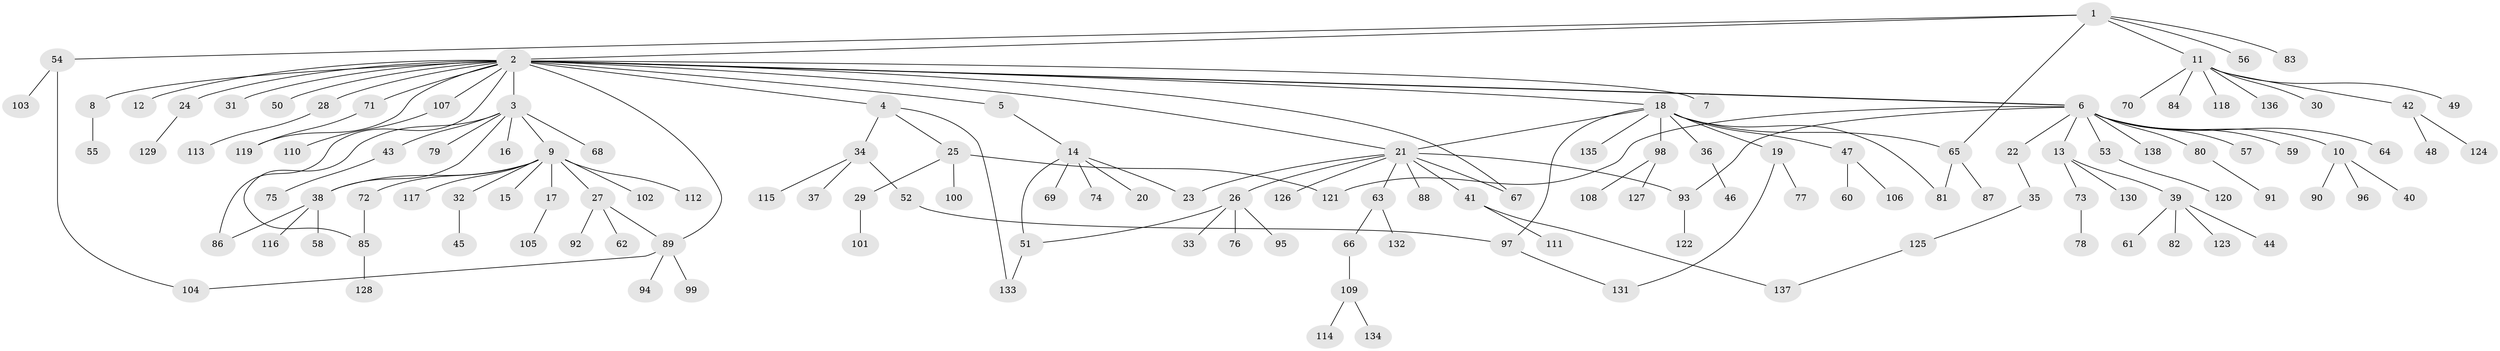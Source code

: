 // coarse degree distribution, {4: 0.05357142857142857, 14: 0.017857142857142856, 5: 0.017857142857142856, 7: 0.03571428571428571, 2: 0.3392857142857143, 1: 0.35714285714285715, 3: 0.14285714285714285, 9: 0.017857142857142856, 8: 0.017857142857142856}
// Generated by graph-tools (version 1.1) at 2025/50/03/04/25 22:50:35]
// undirected, 138 vertices, 156 edges
graph export_dot {
  node [color=gray90,style=filled];
  1;
  2;
  3;
  4;
  5;
  6;
  7;
  8;
  9;
  10;
  11;
  12;
  13;
  14;
  15;
  16;
  17;
  18;
  19;
  20;
  21;
  22;
  23;
  24;
  25;
  26;
  27;
  28;
  29;
  30;
  31;
  32;
  33;
  34;
  35;
  36;
  37;
  38;
  39;
  40;
  41;
  42;
  43;
  44;
  45;
  46;
  47;
  48;
  49;
  50;
  51;
  52;
  53;
  54;
  55;
  56;
  57;
  58;
  59;
  60;
  61;
  62;
  63;
  64;
  65;
  66;
  67;
  68;
  69;
  70;
  71;
  72;
  73;
  74;
  75;
  76;
  77;
  78;
  79;
  80;
  81;
  82;
  83;
  84;
  85;
  86;
  87;
  88;
  89;
  90;
  91;
  92;
  93;
  94;
  95;
  96;
  97;
  98;
  99;
  100;
  101;
  102;
  103;
  104;
  105;
  106;
  107;
  108;
  109;
  110;
  111;
  112;
  113;
  114;
  115;
  116;
  117;
  118;
  119;
  120;
  121;
  122;
  123;
  124;
  125;
  126;
  127;
  128;
  129;
  130;
  131;
  132;
  133;
  134;
  135;
  136;
  137;
  138;
  1 -- 2;
  1 -- 11;
  1 -- 54;
  1 -- 56;
  1 -- 65;
  1 -- 83;
  2 -- 3;
  2 -- 4;
  2 -- 5;
  2 -- 6;
  2 -- 6;
  2 -- 7;
  2 -- 8;
  2 -- 12;
  2 -- 18;
  2 -- 21;
  2 -- 24;
  2 -- 28;
  2 -- 31;
  2 -- 50;
  2 -- 67;
  2 -- 71;
  2 -- 86;
  2 -- 89;
  2 -- 107;
  2 -- 119;
  3 -- 9;
  3 -- 16;
  3 -- 38;
  3 -- 43;
  3 -- 68;
  3 -- 79;
  3 -- 85;
  4 -- 25;
  4 -- 34;
  4 -- 133;
  5 -- 14;
  6 -- 10;
  6 -- 13;
  6 -- 22;
  6 -- 53;
  6 -- 57;
  6 -- 59;
  6 -- 64;
  6 -- 80;
  6 -- 93;
  6 -- 121;
  6 -- 138;
  8 -- 55;
  9 -- 15;
  9 -- 17;
  9 -- 27;
  9 -- 32;
  9 -- 38;
  9 -- 72;
  9 -- 102;
  9 -- 112;
  9 -- 117;
  10 -- 40;
  10 -- 90;
  10 -- 96;
  11 -- 30;
  11 -- 42;
  11 -- 49;
  11 -- 70;
  11 -- 84;
  11 -- 118;
  11 -- 136;
  13 -- 39;
  13 -- 73;
  13 -- 130;
  14 -- 20;
  14 -- 23;
  14 -- 51;
  14 -- 69;
  14 -- 74;
  17 -- 105;
  18 -- 19;
  18 -- 21;
  18 -- 36;
  18 -- 47;
  18 -- 65;
  18 -- 81;
  18 -- 97;
  18 -- 98;
  18 -- 135;
  19 -- 77;
  19 -- 131;
  21 -- 23;
  21 -- 26;
  21 -- 41;
  21 -- 63;
  21 -- 67;
  21 -- 88;
  21 -- 93;
  21 -- 126;
  22 -- 35;
  24 -- 129;
  25 -- 29;
  25 -- 100;
  25 -- 121;
  26 -- 33;
  26 -- 51;
  26 -- 76;
  26 -- 95;
  27 -- 62;
  27 -- 89;
  27 -- 92;
  28 -- 113;
  29 -- 101;
  32 -- 45;
  34 -- 37;
  34 -- 52;
  34 -- 115;
  35 -- 125;
  36 -- 46;
  38 -- 58;
  38 -- 86;
  38 -- 116;
  39 -- 44;
  39 -- 61;
  39 -- 82;
  39 -- 123;
  41 -- 111;
  41 -- 137;
  42 -- 48;
  42 -- 124;
  43 -- 75;
  47 -- 60;
  47 -- 106;
  51 -- 133;
  52 -- 97;
  53 -- 120;
  54 -- 103;
  54 -- 104;
  63 -- 66;
  63 -- 132;
  65 -- 81;
  65 -- 87;
  66 -- 109;
  71 -- 119;
  72 -- 85;
  73 -- 78;
  80 -- 91;
  85 -- 128;
  89 -- 94;
  89 -- 99;
  89 -- 104;
  93 -- 122;
  97 -- 131;
  98 -- 108;
  98 -- 127;
  107 -- 110;
  109 -- 114;
  109 -- 134;
  125 -- 137;
}

